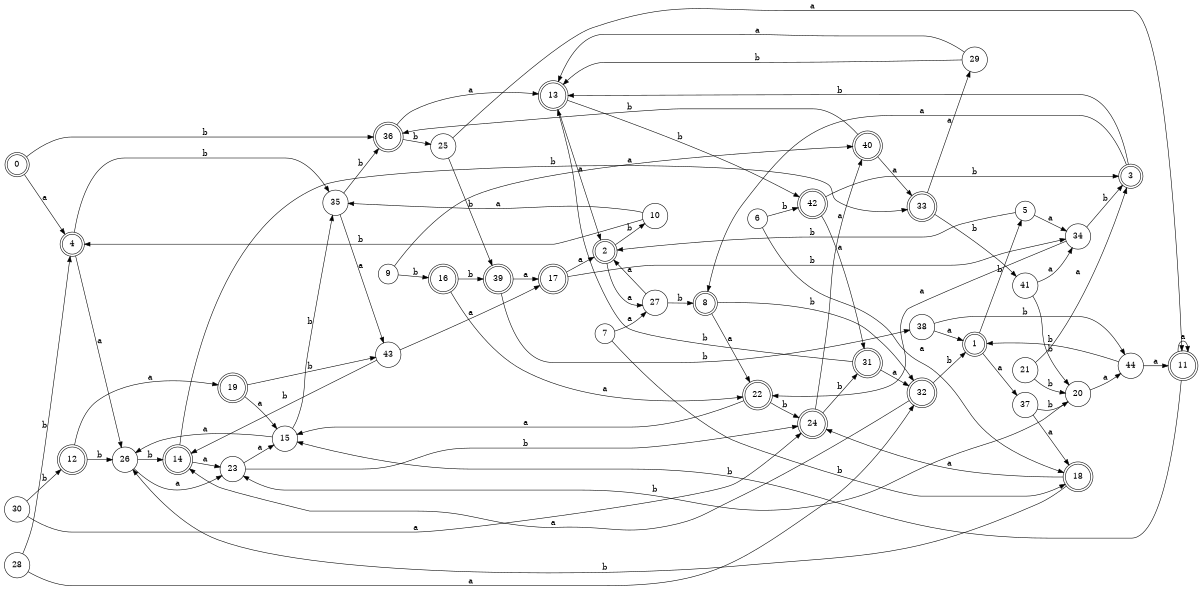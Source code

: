 digraph n36_3 {
__start0 [label="" shape="none"];

rankdir=LR;
size="8,5";

s0 [style="rounded,filled", color="black", fillcolor="white" shape="doublecircle", label="0"];
s1 [style="rounded,filled", color="black", fillcolor="white" shape="doublecircle", label="1"];
s2 [style="rounded,filled", color="black", fillcolor="white" shape="doublecircle", label="2"];
s3 [style="rounded,filled", color="black", fillcolor="white" shape="doublecircle", label="3"];
s4 [style="rounded,filled", color="black", fillcolor="white" shape="doublecircle", label="4"];
s5 [style="filled", color="black", fillcolor="white" shape="circle", label="5"];
s6 [style="filled", color="black", fillcolor="white" shape="circle", label="6"];
s7 [style="filled", color="black", fillcolor="white" shape="circle", label="7"];
s8 [style="rounded,filled", color="black", fillcolor="white" shape="doublecircle", label="8"];
s9 [style="filled", color="black", fillcolor="white" shape="circle", label="9"];
s10 [style="filled", color="black", fillcolor="white" shape="circle", label="10"];
s11 [style="rounded,filled", color="black", fillcolor="white" shape="doublecircle", label="11"];
s12 [style="rounded,filled", color="black", fillcolor="white" shape="doublecircle", label="12"];
s13 [style="rounded,filled", color="black", fillcolor="white" shape="doublecircle", label="13"];
s14 [style="rounded,filled", color="black", fillcolor="white" shape="doublecircle", label="14"];
s15 [style="filled", color="black", fillcolor="white" shape="circle", label="15"];
s16 [style="rounded,filled", color="black", fillcolor="white" shape="doublecircle", label="16"];
s17 [style="rounded,filled", color="black", fillcolor="white" shape="doublecircle", label="17"];
s18 [style="rounded,filled", color="black", fillcolor="white" shape="doublecircle", label="18"];
s19 [style="rounded,filled", color="black", fillcolor="white" shape="doublecircle", label="19"];
s20 [style="filled", color="black", fillcolor="white" shape="circle", label="20"];
s21 [style="filled", color="black", fillcolor="white" shape="circle", label="21"];
s22 [style="rounded,filled", color="black", fillcolor="white" shape="doublecircle", label="22"];
s23 [style="filled", color="black", fillcolor="white" shape="circle", label="23"];
s24 [style="rounded,filled", color="black", fillcolor="white" shape="doublecircle", label="24"];
s25 [style="filled", color="black", fillcolor="white" shape="circle", label="25"];
s26 [style="filled", color="black", fillcolor="white" shape="circle", label="26"];
s27 [style="filled", color="black", fillcolor="white" shape="circle", label="27"];
s28 [style="filled", color="black", fillcolor="white" shape="circle", label="28"];
s29 [style="filled", color="black", fillcolor="white" shape="circle", label="29"];
s30 [style="filled", color="black", fillcolor="white" shape="circle", label="30"];
s31 [style="rounded,filled", color="black", fillcolor="white" shape="doublecircle", label="31"];
s32 [style="rounded,filled", color="black", fillcolor="white" shape="doublecircle", label="32"];
s33 [style="rounded,filled", color="black", fillcolor="white" shape="doublecircle", label="33"];
s34 [style="filled", color="black", fillcolor="white" shape="circle", label="34"];
s35 [style="filled", color="black", fillcolor="white" shape="circle", label="35"];
s36 [style="rounded,filled", color="black", fillcolor="white" shape="doublecircle", label="36"];
s37 [style="filled", color="black", fillcolor="white" shape="circle", label="37"];
s38 [style="filled", color="black", fillcolor="white" shape="circle", label="38"];
s39 [style="rounded,filled", color="black", fillcolor="white" shape="doublecircle", label="39"];
s40 [style="rounded,filled", color="black", fillcolor="white" shape="doublecircle", label="40"];
s41 [style="filled", color="black", fillcolor="white" shape="circle", label="41"];
s42 [style="rounded,filled", color="black", fillcolor="white" shape="doublecircle", label="42"];
s43 [style="filled", color="black", fillcolor="white" shape="circle", label="43"];
s44 [style="filled", color="black", fillcolor="white" shape="circle", label="44"];
s0 -> s4 [label="a"];
s0 -> s36 [label="b"];
s1 -> s37 [label="a"];
s1 -> s5 [label="b"];
s2 -> s27 [label="a"];
s2 -> s10 [label="b"];
s3 -> s8 [label="a"];
s3 -> s13 [label="b"];
s4 -> s26 [label="a"];
s4 -> s35 [label="b"];
s5 -> s34 [label="a"];
s5 -> s2 [label="b"];
s6 -> s18 [label="a"];
s6 -> s42 [label="b"];
s7 -> s27 [label="a"];
s7 -> s18 [label="b"];
s8 -> s22 [label="a"];
s8 -> s32 [label="b"];
s9 -> s40 [label="a"];
s9 -> s16 [label="b"];
s10 -> s35 [label="a"];
s10 -> s4 [label="b"];
s11 -> s11 [label="a"];
s11 -> s15 [label="b"];
s12 -> s19 [label="a"];
s12 -> s26 [label="b"];
s13 -> s2 [label="a"];
s13 -> s42 [label="b"];
s14 -> s23 [label="a"];
s14 -> s33 [label="b"];
s15 -> s26 [label="a"];
s15 -> s35 [label="b"];
s16 -> s22 [label="a"];
s16 -> s39 [label="b"];
s17 -> s2 [label="a"];
s17 -> s34 [label="b"];
s18 -> s24 [label="a"];
s18 -> s26 [label="b"];
s19 -> s15 [label="a"];
s19 -> s43 [label="b"];
s20 -> s44 [label="a"];
s20 -> s23 [label="b"];
s21 -> s3 [label="a"];
s21 -> s20 [label="b"];
s22 -> s15 [label="a"];
s22 -> s24 [label="b"];
s23 -> s15 [label="a"];
s23 -> s24 [label="b"];
s24 -> s40 [label="a"];
s24 -> s31 [label="b"];
s25 -> s11 [label="a"];
s25 -> s39 [label="b"];
s26 -> s23 [label="a"];
s26 -> s14 [label="b"];
s27 -> s2 [label="a"];
s27 -> s8 [label="b"];
s28 -> s32 [label="a"];
s28 -> s4 [label="b"];
s29 -> s13 [label="a"];
s29 -> s13 [label="b"];
s30 -> s24 [label="a"];
s30 -> s12 [label="b"];
s31 -> s32 [label="a"];
s31 -> s13 [label="b"];
s32 -> s14 [label="a"];
s32 -> s1 [label="b"];
s33 -> s29 [label="a"];
s33 -> s41 [label="b"];
s34 -> s22 [label="a"];
s34 -> s3 [label="b"];
s35 -> s43 [label="a"];
s35 -> s36 [label="b"];
s36 -> s13 [label="a"];
s36 -> s25 [label="b"];
s37 -> s18 [label="a"];
s37 -> s20 [label="b"];
s38 -> s1 [label="a"];
s38 -> s44 [label="b"];
s39 -> s17 [label="a"];
s39 -> s38 [label="b"];
s40 -> s33 [label="a"];
s40 -> s36 [label="b"];
s41 -> s34 [label="a"];
s41 -> s20 [label="b"];
s42 -> s31 [label="a"];
s42 -> s3 [label="b"];
s43 -> s17 [label="a"];
s43 -> s14 [label="b"];
s44 -> s11 [label="a"];
s44 -> s1 [label="b"];

}
